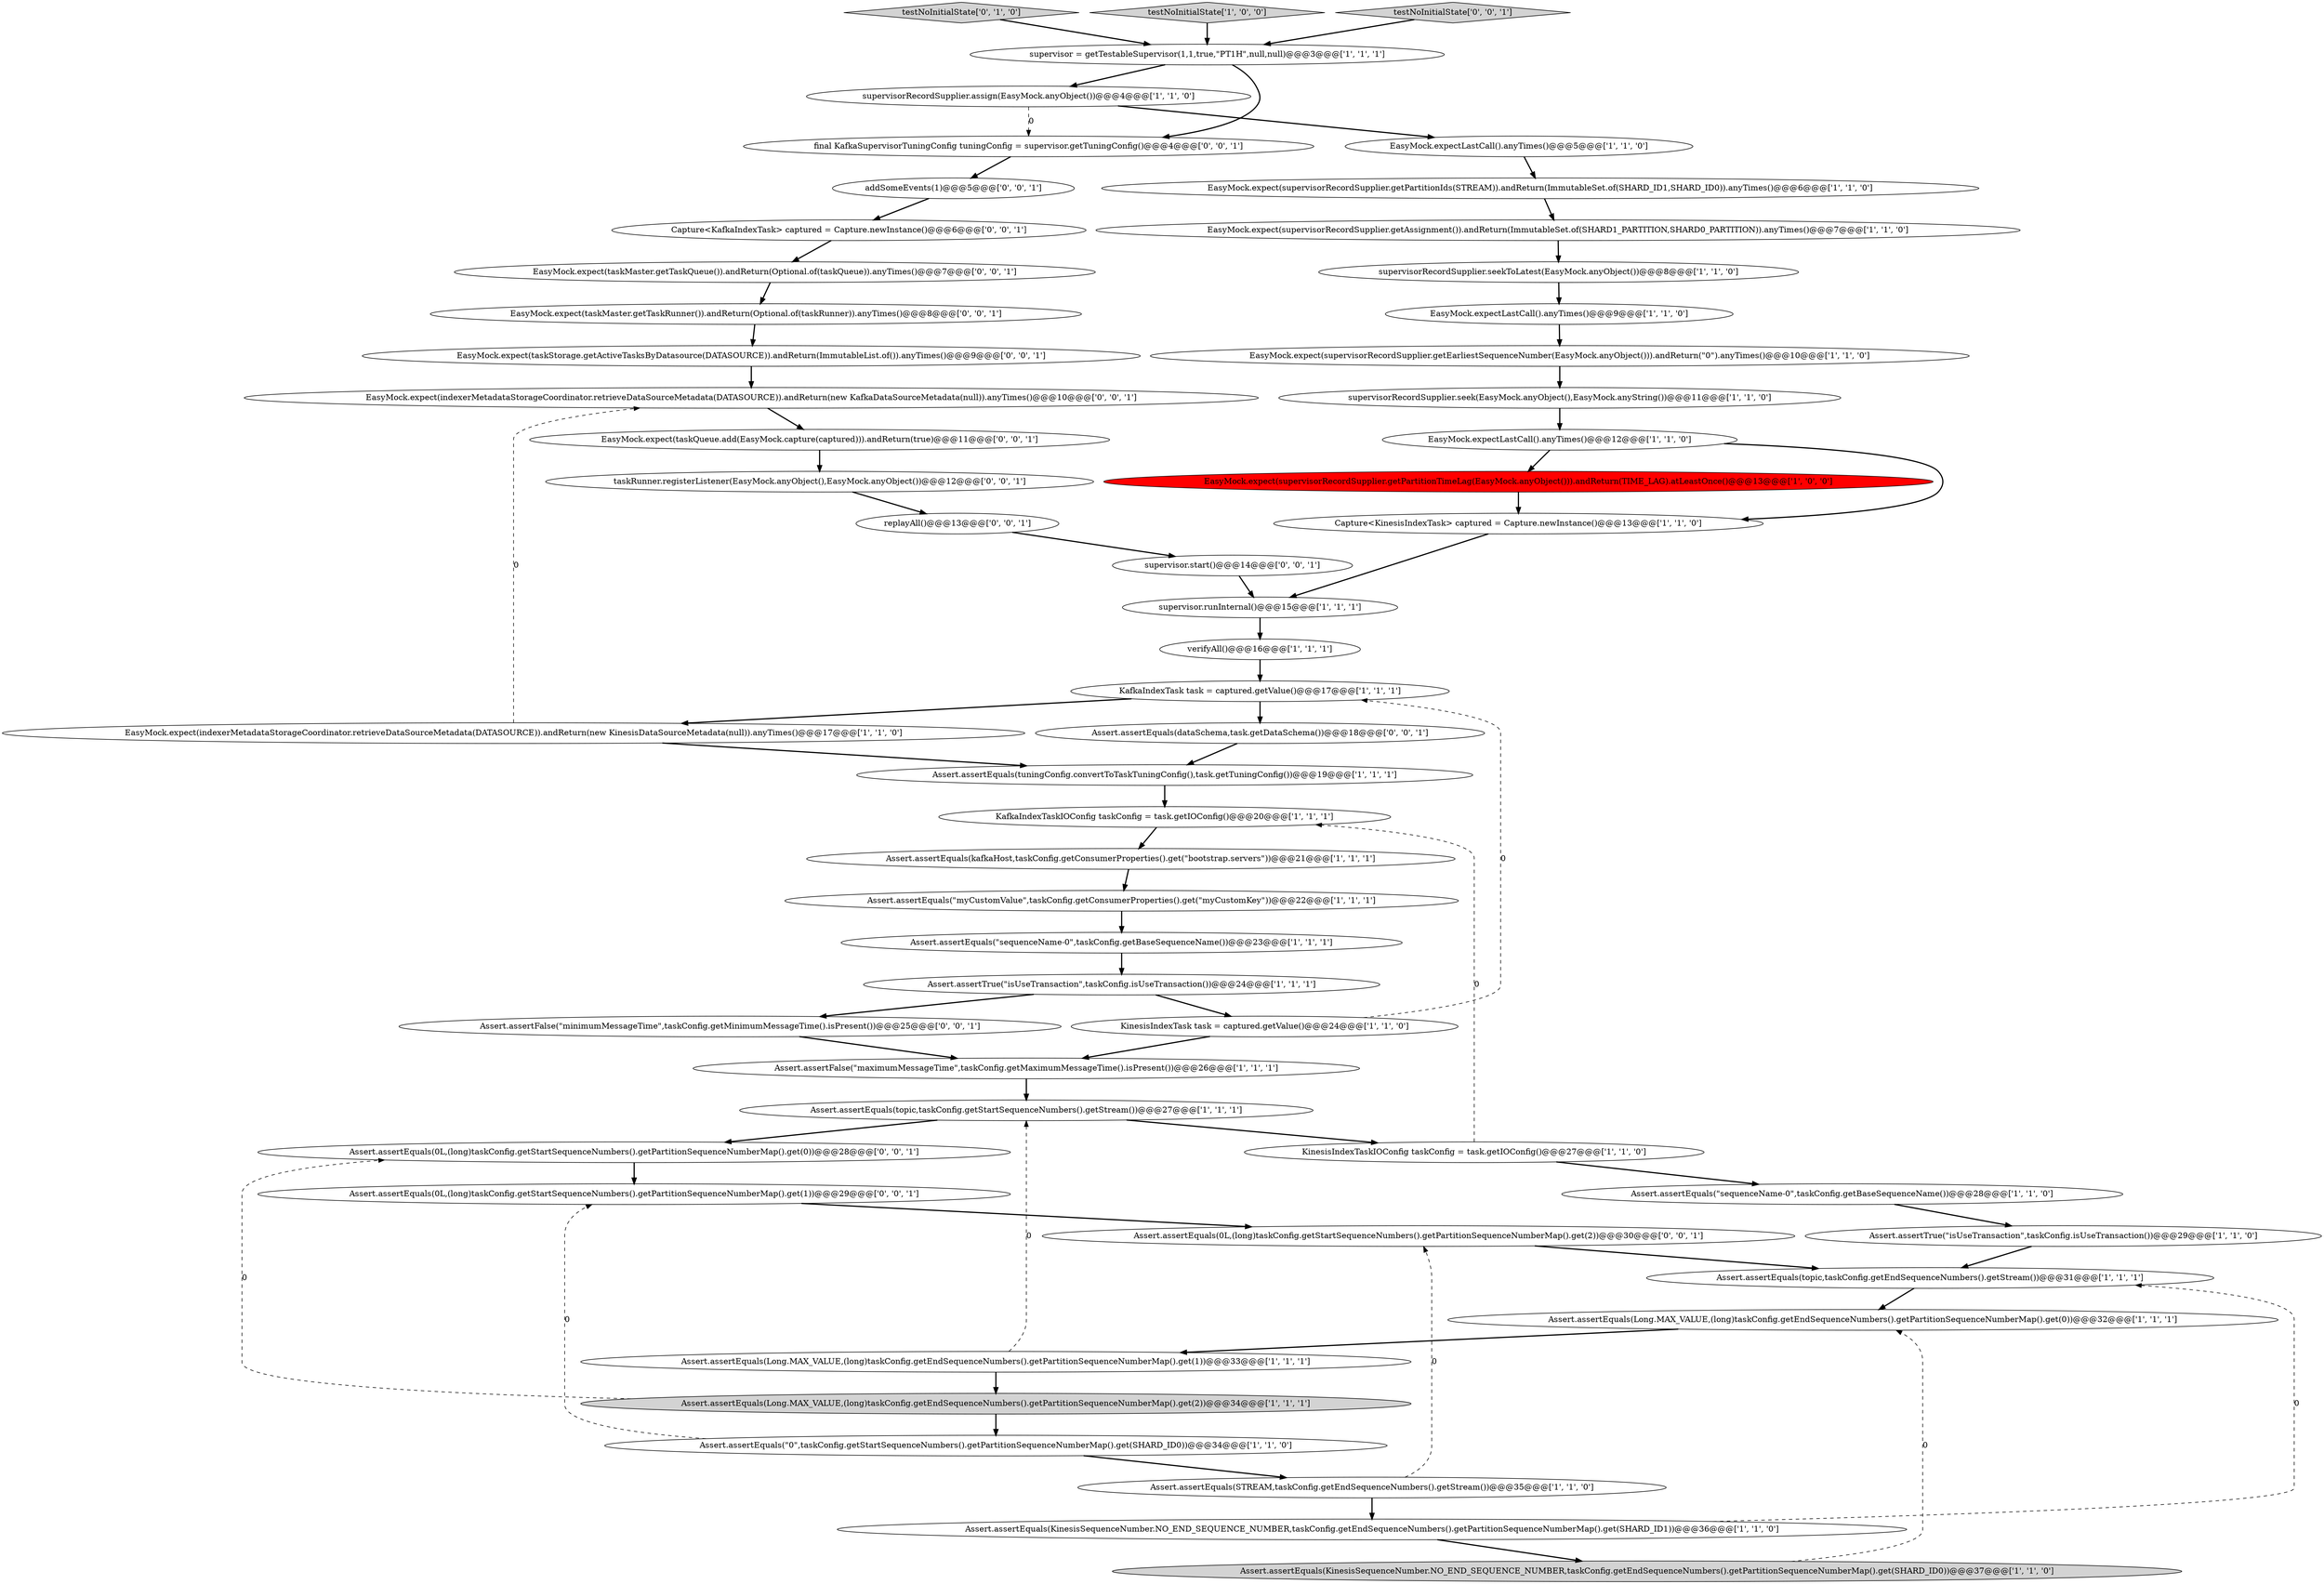 digraph {
46 [style = filled, label = "Capture<KafkaIndexTask> captured = Capture.newInstance()@@@6@@@['0', '0', '1']", fillcolor = white, shape = ellipse image = "AAA0AAABBB3BBB"];
18 [style = filled, label = "EasyMock.expect(indexerMetadataStorageCoordinator.retrieveDataSourceMetadata(DATASOURCE)).andReturn(new KinesisDataSourceMetadata(null)).anyTimes()@@@17@@@['1', '1', '0']", fillcolor = white, shape = ellipse image = "AAA0AAABBB1BBB"];
8 [style = filled, label = "EasyMock.expectLastCall().anyTimes()@@@12@@@['1', '1', '0']", fillcolor = white, shape = ellipse image = "AAA0AAABBB1BBB"];
38 [style = filled, label = "EasyMock.expect(taskStorage.getActiveTasksByDatasource(DATASOURCE)).andReturn(ImmutableList.of()).anyTimes()@@@9@@@['0', '0', '1']", fillcolor = white, shape = ellipse image = "AAA0AAABBB3BBB"];
48 [style = filled, label = "Assert.assertEquals(dataSchema,task.getDataSchema())@@@18@@@['0', '0', '1']", fillcolor = white, shape = ellipse image = "AAA0AAABBB3BBB"];
49 [style = filled, label = "EasyMock.expect(taskQueue.add(EasyMock.capture(captured))).andReturn(true)@@@11@@@['0', '0', '1']", fillcolor = white, shape = ellipse image = "AAA0AAABBB3BBB"];
32 [style = filled, label = "EasyMock.expect(supervisorRecordSupplier.getAssignment()).andReturn(ImmutableSet.of(SHARD1_PARTITION,SHARD0_PARTITION)).anyTimes()@@@7@@@['1', '1', '0']", fillcolor = white, shape = ellipse image = "AAA0AAABBB1BBB"];
2 [style = filled, label = "supervisor.runInternal()@@@15@@@['1', '1', '1']", fillcolor = white, shape = ellipse image = "AAA0AAABBB1BBB"];
31 [style = filled, label = "Assert.assertFalse(\"maximumMessageTime\",taskConfig.getMaximumMessageTime().isPresent())@@@26@@@['1', '1', '1']", fillcolor = white, shape = ellipse image = "AAA0AAABBB1BBB"];
11 [style = filled, label = "EasyMock.expectLastCall().anyTimes()@@@9@@@['1', '1', '0']", fillcolor = white, shape = ellipse image = "AAA0AAABBB1BBB"];
42 [style = filled, label = "Assert.assertFalse(\"minimumMessageTime\",taskConfig.getMinimumMessageTime().isPresent())@@@25@@@['0', '0', '1']", fillcolor = white, shape = ellipse image = "AAA0AAABBB3BBB"];
1 [style = filled, label = "Assert.assertEquals(topic,taskConfig.getEndSequenceNumbers().getStream())@@@31@@@['1', '1', '1']", fillcolor = white, shape = ellipse image = "AAA0AAABBB1BBB"];
37 [style = filled, label = "testNoInitialState['0', '1', '0']", fillcolor = lightgray, shape = diamond image = "AAA0AAABBB2BBB"];
39 [style = filled, label = "Assert.assertEquals(0L,(long)taskConfig.getStartSequenceNumbers().getPartitionSequenceNumberMap().get(1))@@@29@@@['0', '0', '1']", fillcolor = white, shape = ellipse image = "AAA0AAABBB3BBB"];
28 [style = filled, label = "KinesisIndexTask task = captured.getValue()@@@24@@@['1', '1', '0']", fillcolor = white, shape = ellipse image = "AAA0AAABBB1BBB"];
20 [style = filled, label = "Assert.assertEquals(Long.MAX_VALUE,(long)taskConfig.getEndSequenceNumbers().getPartitionSequenceNumberMap().get(1))@@@33@@@['1', '1', '1']", fillcolor = white, shape = ellipse image = "AAA0AAABBB1BBB"];
26 [style = filled, label = "Assert.assertEquals(\"sequenceName-0\",taskConfig.getBaseSequenceName())@@@28@@@['1', '1', '0']", fillcolor = white, shape = ellipse image = "AAA0AAABBB1BBB"];
50 [style = filled, label = "taskRunner.registerListener(EasyMock.anyObject(),EasyMock.anyObject())@@@12@@@['0', '0', '1']", fillcolor = white, shape = ellipse image = "AAA0AAABBB3BBB"];
51 [style = filled, label = "supervisor.start()@@@14@@@['0', '0', '1']", fillcolor = white, shape = ellipse image = "AAA0AAABBB3BBB"];
30 [style = filled, label = "Assert.assertEquals(kafkaHost,taskConfig.getConsumerProperties().get(\"bootstrap.servers\"))@@@21@@@['1', '1', '1']", fillcolor = white, shape = ellipse image = "AAA0AAABBB1BBB"];
33 [style = filled, label = "EasyMock.expect(supervisorRecordSupplier.getPartitionTimeLag(EasyMock.anyObject())).andReturn(TIME_LAG).atLeastOnce()@@@13@@@['1', '0', '0']", fillcolor = red, shape = ellipse image = "AAA1AAABBB1BBB"];
16 [style = filled, label = "EasyMock.expect(supervisorRecordSupplier.getPartitionIds(STREAM)).andReturn(ImmutableSet.of(SHARD_ID1,SHARD_ID0)).anyTimes()@@@6@@@['1', '1', '0']", fillcolor = white, shape = ellipse image = "AAA0AAABBB1BBB"];
21 [style = filled, label = "testNoInitialState['1', '0', '0']", fillcolor = lightgray, shape = diamond image = "AAA0AAABBB1BBB"];
12 [style = filled, label = "EasyMock.expect(supervisorRecordSupplier.getEarliestSequenceNumber(EasyMock.anyObject())).andReturn(\"0\").anyTimes()@@@10@@@['1', '1', '0']", fillcolor = white, shape = ellipse image = "AAA0AAABBB1BBB"];
44 [style = filled, label = "EasyMock.expect(taskMaster.getTaskQueue()).andReturn(Optional.of(taskQueue)).anyTimes()@@@7@@@['0', '0', '1']", fillcolor = white, shape = ellipse image = "AAA0AAABBB3BBB"];
52 [style = filled, label = "Assert.assertEquals(0L,(long)taskConfig.getStartSequenceNumbers().getPartitionSequenceNumberMap().get(0))@@@28@@@['0', '0', '1']", fillcolor = white, shape = ellipse image = "AAA0AAABBB3BBB"];
5 [style = filled, label = "KafkaIndexTask task = captured.getValue()@@@17@@@['1', '1', '1']", fillcolor = white, shape = ellipse image = "AAA0AAABBB1BBB"];
22 [style = filled, label = "supervisorRecordSupplier.assign(EasyMock.anyObject())@@@4@@@['1', '1', '0']", fillcolor = white, shape = ellipse image = "AAA0AAABBB1BBB"];
13 [style = filled, label = "Assert.assertEquals(topic,taskConfig.getStartSequenceNumbers().getStream())@@@27@@@['1', '1', '1']", fillcolor = white, shape = ellipse image = "AAA0AAABBB1BBB"];
0 [style = filled, label = "verifyAll()@@@16@@@['1', '1', '1']", fillcolor = white, shape = ellipse image = "AAA0AAABBB1BBB"];
23 [style = filled, label = "Assert.assertEquals(\"myCustomValue\",taskConfig.getConsumerProperties().get(\"myCustomKey\"))@@@22@@@['1', '1', '1']", fillcolor = white, shape = ellipse image = "AAA0AAABBB1BBB"];
19 [style = filled, label = "KafkaIndexTaskIOConfig taskConfig = task.getIOConfig()@@@20@@@['1', '1', '1']", fillcolor = white, shape = ellipse image = "AAA0AAABBB1BBB"];
24 [style = filled, label = "Assert.assertEquals(KinesisSequenceNumber.NO_END_SEQUENCE_NUMBER,taskConfig.getEndSequenceNumbers().getPartitionSequenceNumberMap().get(SHARD_ID1))@@@36@@@['1', '1', '0']", fillcolor = white, shape = ellipse image = "AAA0AAABBB1BBB"];
6 [style = filled, label = "Assert.assertTrue(\"isUseTransaction\",taskConfig.isUseTransaction())@@@24@@@['1', '1', '1']", fillcolor = white, shape = ellipse image = "AAA0AAABBB1BBB"];
14 [style = filled, label = "Assert.assertTrue(\"isUseTransaction\",taskConfig.isUseTransaction())@@@29@@@['1', '1', '0']", fillcolor = white, shape = ellipse image = "AAA0AAABBB1BBB"];
41 [style = filled, label = "addSomeEvents(1)@@@5@@@['0', '0', '1']", fillcolor = white, shape = ellipse image = "AAA0AAABBB3BBB"];
54 [style = filled, label = "final KafkaSupervisorTuningConfig tuningConfig = supervisor.getTuningConfig()@@@4@@@['0', '0', '1']", fillcolor = white, shape = ellipse image = "AAA0AAABBB3BBB"];
53 [style = filled, label = "EasyMock.expect(taskMaster.getTaskRunner()).andReturn(Optional.of(taskRunner)).anyTimes()@@@8@@@['0', '0', '1']", fillcolor = white, shape = ellipse image = "AAA0AAABBB3BBB"];
17 [style = filled, label = "Assert.assertEquals(tuningConfig.convertToTaskTuningConfig(),task.getTuningConfig())@@@19@@@['1', '1', '1']", fillcolor = white, shape = ellipse image = "AAA0AAABBB1BBB"];
27 [style = filled, label = "Assert.assertEquals(Long.MAX_VALUE,(long)taskConfig.getEndSequenceNumbers().getPartitionSequenceNumberMap().get(2))@@@34@@@['1', '1', '1']", fillcolor = lightgray, shape = ellipse image = "AAA0AAABBB1BBB"];
25 [style = filled, label = "Assert.assertEquals(KinesisSequenceNumber.NO_END_SEQUENCE_NUMBER,taskConfig.getEndSequenceNumbers().getPartitionSequenceNumberMap().get(SHARD_ID0))@@@37@@@['1', '1', '0']", fillcolor = lightgray, shape = ellipse image = "AAA0AAABBB1BBB"];
9 [style = filled, label = "KinesisIndexTaskIOConfig taskConfig = task.getIOConfig()@@@27@@@['1', '1', '0']", fillcolor = white, shape = ellipse image = "AAA0AAABBB1BBB"];
43 [style = filled, label = "Assert.assertEquals(0L,(long)taskConfig.getStartSequenceNumbers().getPartitionSequenceNumberMap().get(2))@@@30@@@['0', '0', '1']", fillcolor = white, shape = ellipse image = "AAA0AAABBB3BBB"];
40 [style = filled, label = "testNoInitialState['0', '0', '1']", fillcolor = lightgray, shape = diamond image = "AAA0AAABBB3BBB"];
36 [style = filled, label = "Assert.assertEquals(\"sequenceName-0\",taskConfig.getBaseSequenceName())@@@23@@@['1', '1', '1']", fillcolor = white, shape = ellipse image = "AAA0AAABBB1BBB"];
3 [style = filled, label = "Assert.assertEquals(Long.MAX_VALUE,(long)taskConfig.getEndSequenceNumbers().getPartitionSequenceNumberMap().get(0))@@@32@@@['1', '1', '1']", fillcolor = white, shape = ellipse image = "AAA0AAABBB1BBB"];
4 [style = filled, label = "supervisor = getTestableSupervisor(1,1,true,\"PT1H\",null,null)@@@3@@@['1', '1', '1']", fillcolor = white, shape = ellipse image = "AAA0AAABBB1BBB"];
29 [style = filled, label = "Capture<KinesisIndexTask> captured = Capture.newInstance()@@@13@@@['1', '1', '0']", fillcolor = white, shape = ellipse image = "AAA0AAABBB1BBB"];
7 [style = filled, label = "supervisorRecordSupplier.seekToLatest(EasyMock.anyObject())@@@8@@@['1', '1', '0']", fillcolor = white, shape = ellipse image = "AAA0AAABBB1BBB"];
34 [style = filled, label = "Assert.assertEquals(\"0\",taskConfig.getStartSequenceNumbers().getPartitionSequenceNumberMap().get(SHARD_ID0))@@@34@@@['1', '1', '0']", fillcolor = white, shape = ellipse image = "AAA0AAABBB1BBB"];
45 [style = filled, label = "EasyMock.expect(indexerMetadataStorageCoordinator.retrieveDataSourceMetadata(DATASOURCE)).andReturn(new KafkaDataSourceMetadata(null)).anyTimes()@@@10@@@['0', '0', '1']", fillcolor = white, shape = ellipse image = "AAA0AAABBB3BBB"];
47 [style = filled, label = "replayAll()@@@13@@@['0', '0', '1']", fillcolor = white, shape = ellipse image = "AAA0AAABBB3BBB"];
15 [style = filled, label = "Assert.assertEquals(STREAM,taskConfig.getEndSequenceNumbers().getStream())@@@35@@@['1', '1', '0']", fillcolor = white, shape = ellipse image = "AAA0AAABBB1BBB"];
10 [style = filled, label = "supervisorRecordSupplier.seek(EasyMock.anyObject(),EasyMock.anyString())@@@11@@@['1', '1', '0']", fillcolor = white, shape = ellipse image = "AAA0AAABBB1BBB"];
35 [style = filled, label = "EasyMock.expectLastCall().anyTimes()@@@5@@@['1', '1', '0']", fillcolor = white, shape = ellipse image = "AAA0AAABBB1BBB"];
46->44 [style = bold, label=""];
36->6 [style = bold, label=""];
40->4 [style = bold, label=""];
8->33 [style = bold, label=""];
52->39 [style = bold, label=""];
7->11 [style = bold, label=""];
35->16 [style = bold, label=""];
45->49 [style = bold, label=""];
31->13 [style = bold, label=""];
28->31 [style = bold, label=""];
30->23 [style = bold, label=""];
6->42 [style = bold, label=""];
26->14 [style = bold, label=""];
1->3 [style = bold, label=""];
18->17 [style = bold, label=""];
34->15 [style = bold, label=""];
39->43 [style = bold, label=""];
15->43 [style = dashed, label="0"];
16->32 [style = bold, label=""];
32->7 [style = bold, label=""];
11->12 [style = bold, label=""];
5->18 [style = bold, label=""];
54->41 [style = bold, label=""];
38->45 [style = bold, label=""];
42->31 [style = bold, label=""];
18->45 [style = dashed, label="0"];
48->17 [style = bold, label=""];
44->53 [style = bold, label=""];
17->19 [style = bold, label=""];
28->5 [style = dashed, label="0"];
37->4 [style = bold, label=""];
14->1 [style = bold, label=""];
49->50 [style = bold, label=""];
4->54 [style = bold, label=""];
20->27 [style = bold, label=""];
33->29 [style = bold, label=""];
20->13 [style = dashed, label="0"];
9->26 [style = bold, label=""];
9->19 [style = dashed, label="0"];
12->10 [style = bold, label=""];
29->2 [style = bold, label=""];
2->0 [style = bold, label=""];
3->20 [style = bold, label=""];
6->28 [style = bold, label=""];
27->34 [style = bold, label=""];
10->8 [style = bold, label=""];
51->2 [style = bold, label=""];
34->39 [style = dashed, label="0"];
50->47 [style = bold, label=""];
24->25 [style = bold, label=""];
15->24 [style = bold, label=""];
43->1 [style = bold, label=""];
47->51 [style = bold, label=""];
5->48 [style = bold, label=""];
25->3 [style = dashed, label="0"];
41->46 [style = bold, label=""];
23->36 [style = bold, label=""];
27->52 [style = dashed, label="0"];
13->9 [style = bold, label=""];
53->38 [style = bold, label=""];
22->35 [style = bold, label=""];
13->52 [style = bold, label=""];
4->22 [style = bold, label=""];
8->29 [style = bold, label=""];
24->1 [style = dashed, label="0"];
22->54 [style = dashed, label="0"];
0->5 [style = bold, label=""];
21->4 [style = bold, label=""];
19->30 [style = bold, label=""];
}
